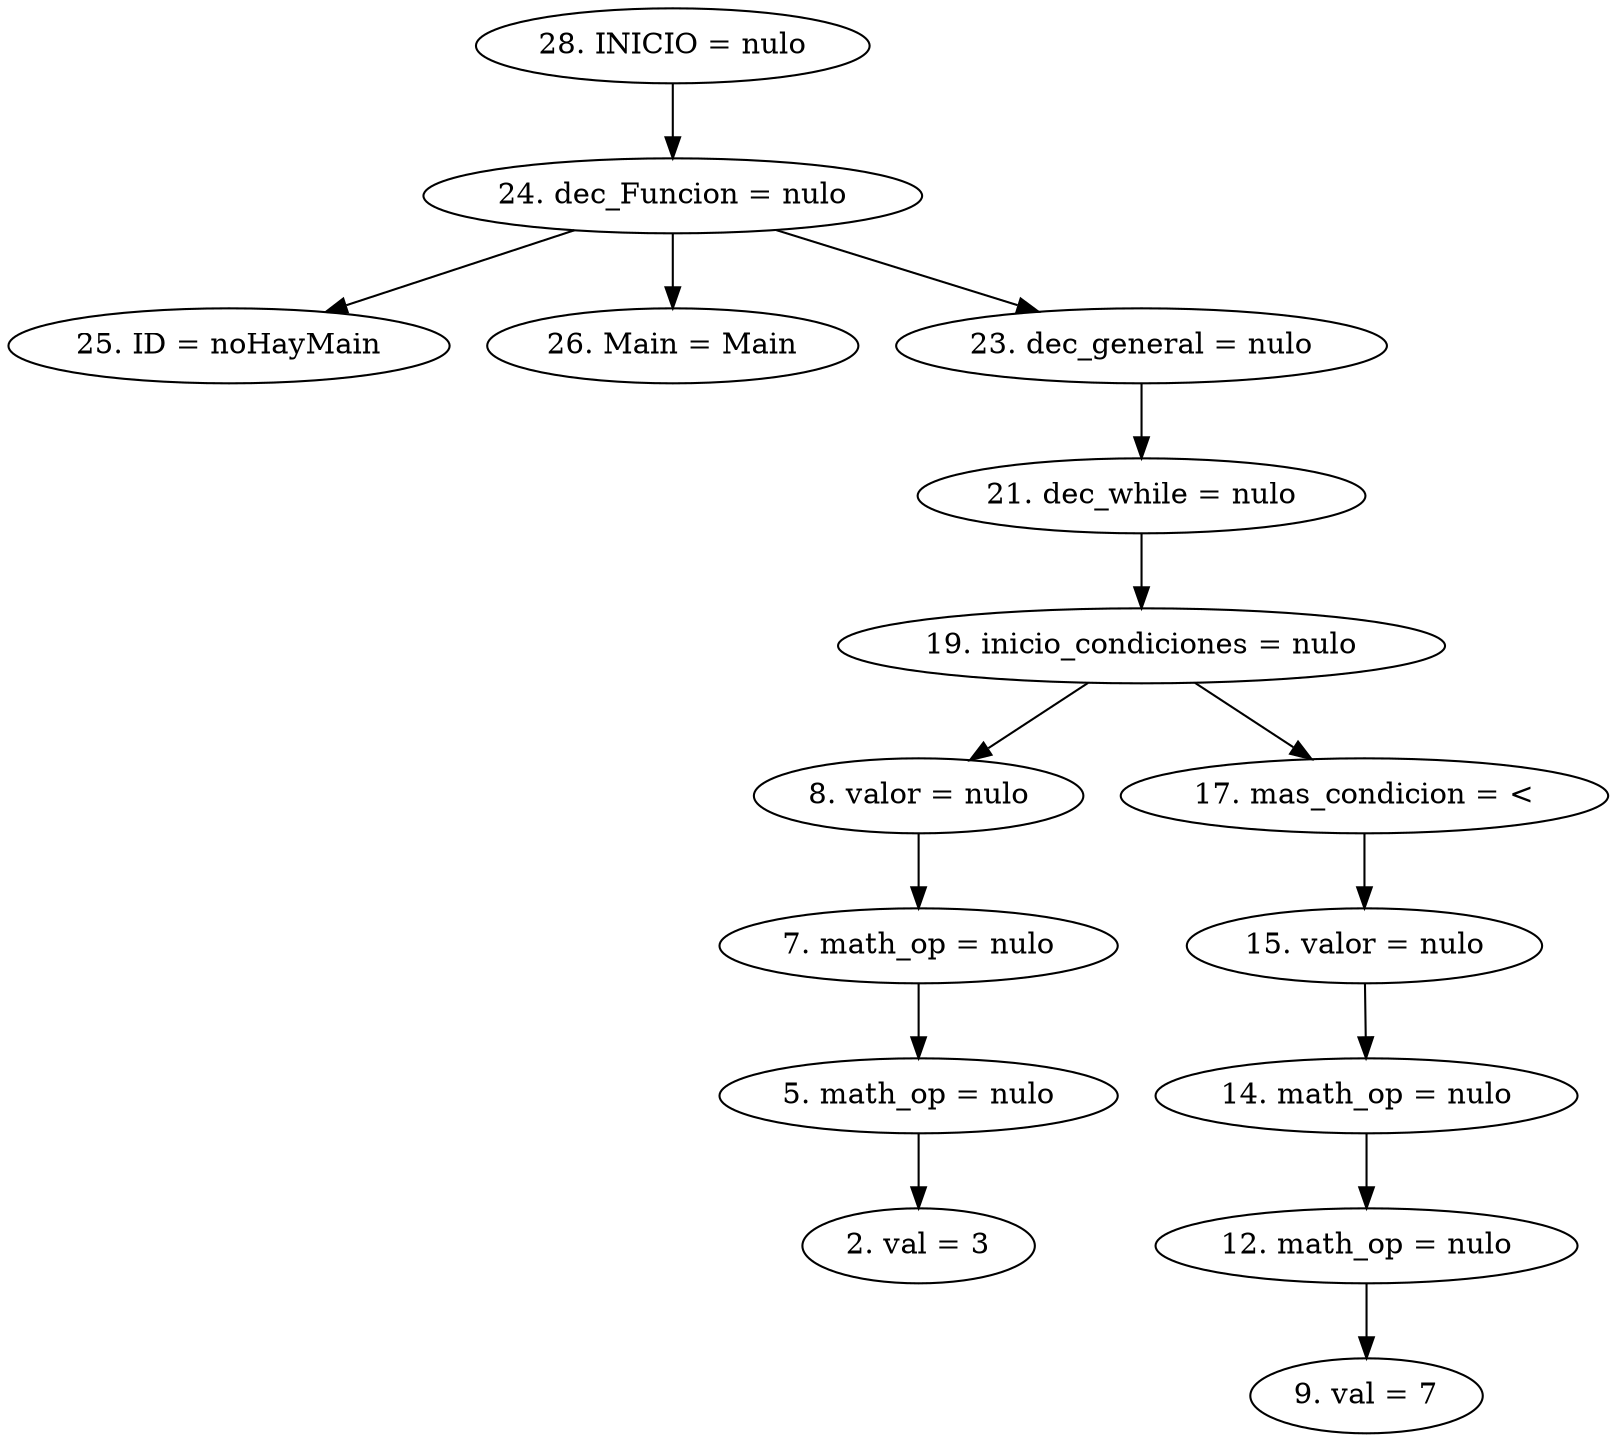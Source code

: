 digraph G {
"28. INICIO = nulo"->"24. dec_Funcion = nulo"
"24. dec_Funcion = nulo"->"25. ID = noHayMain"
"24. dec_Funcion = nulo"->"26. Main = Main"
"24. dec_Funcion = nulo"->"23. dec_general = nulo"
"23. dec_general = nulo"->"21. dec_while = nulo"
"21. dec_while = nulo"->"19. inicio_condiciones = nulo"
"19. inicio_condiciones = nulo"->"8. valor = nulo"
"8. valor = nulo"->"7. math_op = nulo"
"7. math_op = nulo"->"5. math_op = nulo"
"5. math_op = nulo"->"2. val = 3"
"19. inicio_condiciones = nulo"->"17. mas_condicion = <"
"17. mas_condicion = <"->"15. valor = nulo"
"15. valor = nulo"->"14. math_op = nulo"
"14. math_op = nulo"->"12. math_op = nulo"
"12. math_op = nulo"->"9. val = 7"


}
